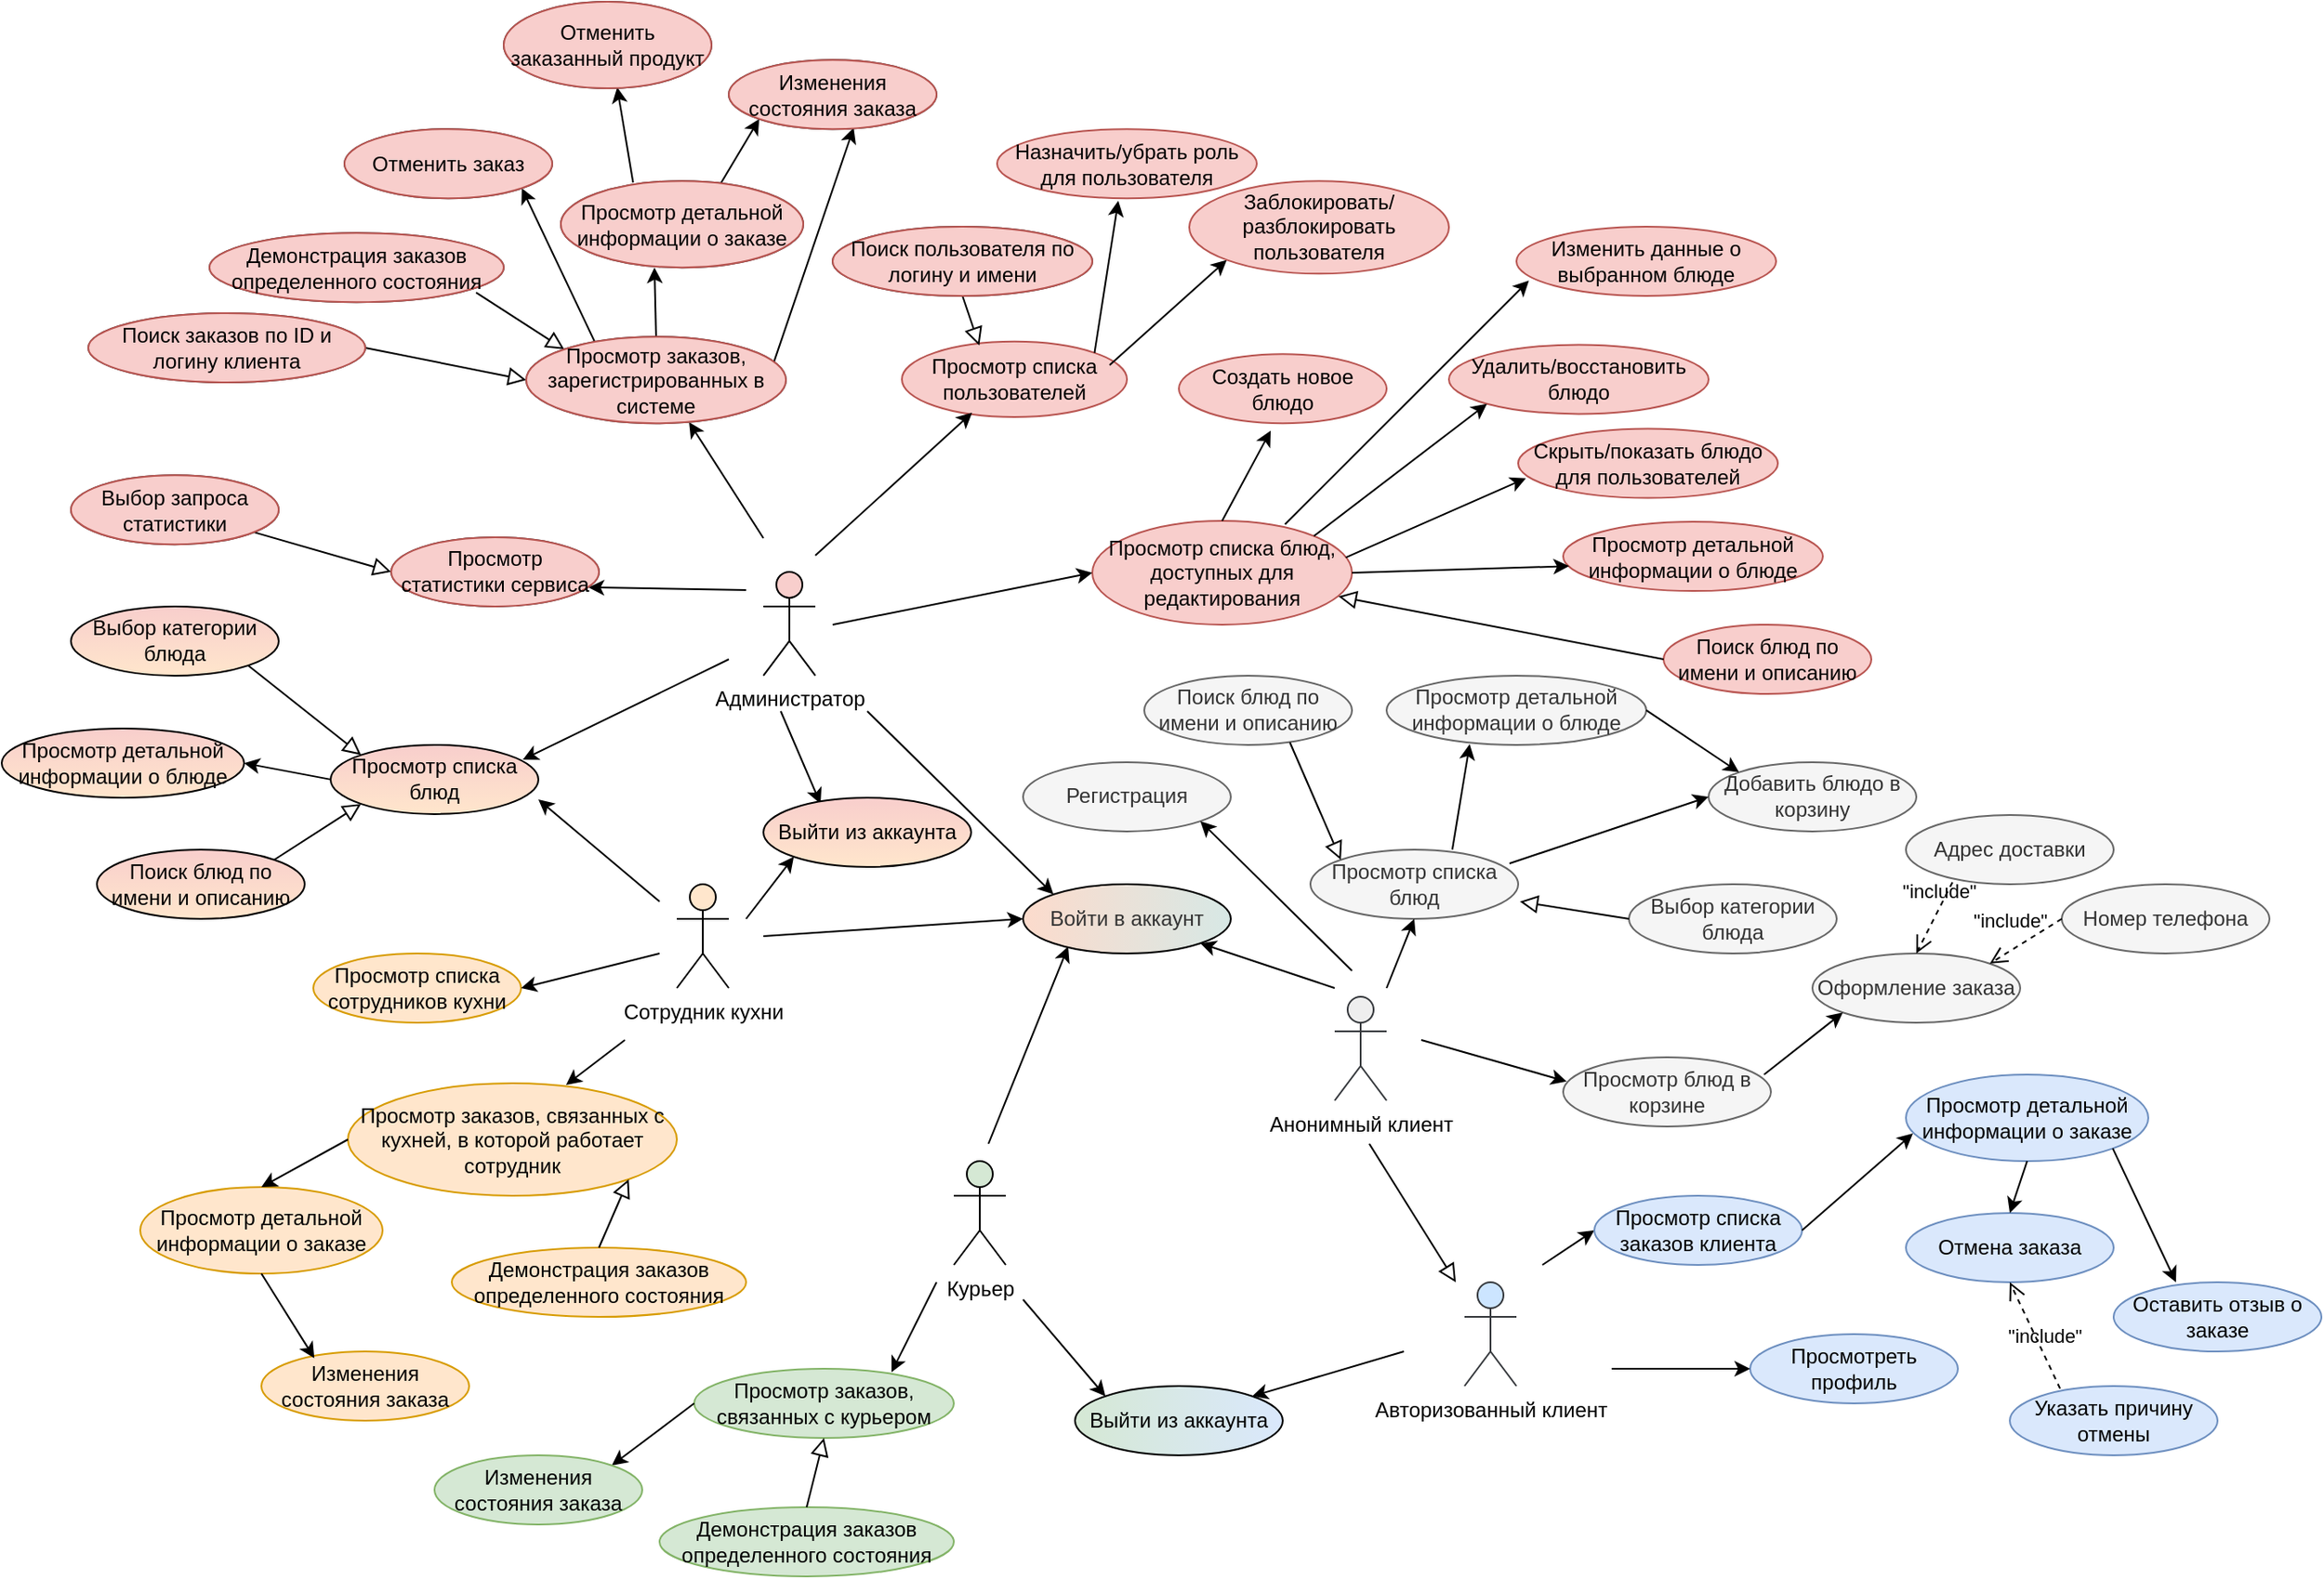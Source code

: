 <mxfile version="21.3.0" type="device">
  <diagram name="Страница 1" id="75N97tFwm10yXT8jnYIW">
    <mxGraphModel dx="2327" dy="1982" grid="1" gridSize="10" guides="1" tooltips="1" connect="1" arrows="1" fold="1" page="1" pageScale="1" pageWidth="827" pageHeight="1169" math="0" shadow="0">
      <root>
        <mxCell id="0" />
        <mxCell id="1" parent="0" />
        <mxCell id="0SK4Kan7_9GHJnEtyxV1-1" value="Администратор" style="shape=umlActor;verticalLabelPosition=bottom;verticalAlign=top;html=1;outlineConnect=0;fillColor=#f8cecc;strokeColor=#000000;" parent="1" vertex="1">
          <mxGeometry x="-240" y="309.44" width="30" height="60" as="geometry" />
        </mxCell>
        <mxCell id="0SK4Kan7_9GHJnEtyxV1-2" value="Курьер" style="shape=umlActor;verticalLabelPosition=bottom;verticalAlign=top;html=1;outlineConnect=0;fillColor=#d5e8d4;strokeColor=#000000;" parent="1" vertex="1">
          <mxGeometry x="-130" y="650" width="30" height="60" as="geometry" />
        </mxCell>
        <mxCell id="0SK4Kan7_9GHJnEtyxV1-3" value="Анонимный клиент" style="shape=umlActor;verticalLabelPosition=bottom;verticalAlign=top;html=1;outlineConnect=0;fillColor=#eeeeee;strokeColor=#36393d;" parent="1" vertex="1">
          <mxGeometry x="90" y="555" width="30" height="60" as="geometry" />
        </mxCell>
        <mxCell id="0SK4Kan7_9GHJnEtyxV1-4" value="Сотрудник кухни" style="shape=umlActor;verticalLabelPosition=bottom;verticalAlign=top;html=1;outlineConnect=0;fillColor=#ffe6cc;strokeColor=#000000;" parent="1" vertex="1">
          <mxGeometry x="-290" y="490" width="30" height="60" as="geometry" />
        </mxCell>
        <mxCell id="0SK4Kan7_9GHJnEtyxV1-9" value="Просмотр списка блюд" style="ellipse;whiteSpace=wrap;html=1;fillColor=#f5f5f5;fontColor=#333333;strokeColor=#666666;" parent="1" vertex="1">
          <mxGeometry x="76" y="470" width="120" height="40" as="geometry" />
        </mxCell>
        <mxCell id="0SK4Kan7_9GHJnEtyxV1-10" value="Выбор категории блюда" style="ellipse;whiteSpace=wrap;html=1;fillColor=#f5f5f5;fontColor=#333333;strokeColor=#666666;" parent="1" vertex="1">
          <mxGeometry x="260" y="490" width="120" height="40" as="geometry" />
        </mxCell>
        <mxCell id="0SK4Kan7_9GHJnEtyxV1-12" value="Поиск блюд по имени и описанию" style="ellipse;whiteSpace=wrap;html=1;fillColor=#f5f5f5;fontColor=#333333;strokeColor=#666666;" parent="1" vertex="1">
          <mxGeometry x="-20" y="369.44" width="120" height="40" as="geometry" />
        </mxCell>
        <mxCell id="0SK4Kan7_9GHJnEtyxV1-13" value="Добавить блюдо в корзину" style="ellipse;whiteSpace=wrap;html=1;fillColor=#f5f5f5;fontColor=#333333;strokeColor=#666666;" parent="1" vertex="1">
          <mxGeometry x="306" y="419.44" width="120" height="40" as="geometry" />
        </mxCell>
        <mxCell id="0SK4Kan7_9GHJnEtyxV1-15" value="Просмотр детальной информации о блюде" style="ellipse;whiteSpace=wrap;html=1;fillColor=#f5f5f5;fontColor=#333333;strokeColor=#666666;" parent="1" vertex="1">
          <mxGeometry x="120" y="369.44" width="150" height="40" as="geometry" />
        </mxCell>
        <mxCell id="0SK4Kan7_9GHJnEtyxV1-19" value="" style="endArrow=classic;html=1;rounded=0;entryX=0.5;entryY=1;entryDx=0;entryDy=0;" parent="1" target="0SK4Kan7_9GHJnEtyxV1-9" edge="1">
          <mxGeometry width="50" height="50" relative="1" as="geometry">
            <mxPoint x="120" y="550" as="sourcePoint" />
            <mxPoint x="148" y="496" as="targetPoint" />
          </mxGeometry>
        </mxCell>
        <mxCell id="0SK4Kan7_9GHJnEtyxV1-20" value="" style="endArrow=classic;html=1;rounded=0;exitX=0.683;exitY=0;exitDx=0;exitDy=0;entryX=0.32;entryY=0.989;entryDx=0;entryDy=0;exitPerimeter=0;entryPerimeter=0;" parent="1" source="0SK4Kan7_9GHJnEtyxV1-9" target="0SK4Kan7_9GHJnEtyxV1-15" edge="1">
          <mxGeometry width="50" height="50" relative="1" as="geometry">
            <mxPoint x="81" y="725" as="sourcePoint" />
            <mxPoint x="114" y="684" as="targetPoint" />
          </mxGeometry>
        </mxCell>
        <mxCell id="0SK4Kan7_9GHJnEtyxV1-21" value="" style="endArrow=classic;html=1;rounded=0;exitX=0.958;exitY=0.2;exitDx=0;exitDy=0;entryX=0;entryY=0.5;entryDx=0;entryDy=0;exitPerimeter=0;" parent="1" source="0SK4Kan7_9GHJnEtyxV1-9" target="0SK4Kan7_9GHJnEtyxV1-13" edge="1">
          <mxGeometry width="50" height="50" relative="1" as="geometry">
            <mxPoint x="156" y="650" as="sourcePoint" />
            <mxPoint x="196" y="590" as="targetPoint" />
          </mxGeometry>
        </mxCell>
        <mxCell id="0SK4Kan7_9GHJnEtyxV1-22" value="Просмотр блюд в корзине" style="ellipse;whiteSpace=wrap;html=1;fillColor=#f5f5f5;fontColor=#333333;strokeColor=#666666;" parent="1" vertex="1">
          <mxGeometry x="222" y="590" width="120" height="40" as="geometry" />
        </mxCell>
        <mxCell id="0SK4Kan7_9GHJnEtyxV1-23" value="Оформление заказа" style="ellipse;whiteSpace=wrap;html=1;fillColor=#f5f5f5;fontColor=#333333;strokeColor=#666666;" parent="1" vertex="1">
          <mxGeometry x="366" y="530" width="120" height="40" as="geometry" />
        </mxCell>
        <mxCell id="0SK4Kan7_9GHJnEtyxV1-24" value="" style="endArrow=classic;html=1;rounded=0;entryX=0.017;entryY=0.35;entryDx=0;entryDy=0;entryPerimeter=0;" parent="1" target="0SK4Kan7_9GHJnEtyxV1-22" edge="1">
          <mxGeometry width="50" height="50" relative="1" as="geometry">
            <mxPoint x="140" y="580" as="sourcePoint" />
            <mxPoint x="148" y="524" as="targetPoint" />
          </mxGeometry>
        </mxCell>
        <mxCell id="0SK4Kan7_9GHJnEtyxV1-25" value="" style="endArrow=classic;html=1;rounded=0;entryX=0;entryY=1;entryDx=0;entryDy=0;exitX=0.967;exitY=0.25;exitDx=0;exitDy=0;exitPerimeter=0;" parent="1" source="0SK4Kan7_9GHJnEtyxV1-22" target="0SK4Kan7_9GHJnEtyxV1-23" edge="1">
          <mxGeometry width="50" height="50" relative="1" as="geometry">
            <mxPoint x="172" y="720" as="sourcePoint" />
            <mxPoint x="302" y="735" as="targetPoint" />
          </mxGeometry>
        </mxCell>
        <mxCell id="0SK4Kan7_9GHJnEtyxV1-27" value="" style="endArrow=classic;html=1;rounded=0;entryX=0;entryY=0.5;entryDx=0;entryDy=0;" parent="1" target="0SK4Kan7_9GHJnEtyxV1-28" edge="1">
          <mxGeometry width="50" height="50" relative="1" as="geometry">
            <mxPoint x="210" y="710" as="sourcePoint" />
            <mxPoint x="240" y="690" as="targetPoint" />
          </mxGeometry>
        </mxCell>
        <mxCell id="0SK4Kan7_9GHJnEtyxV1-28" value="Просмотр списка заказов клиента" style="ellipse;whiteSpace=wrap;html=1;fillColor=#dae8fc;strokeColor=#6c8ebf;" parent="1" vertex="1">
          <mxGeometry x="240" y="670" width="120" height="40" as="geometry" />
        </mxCell>
        <mxCell id="0SK4Kan7_9GHJnEtyxV1-30" value="" style="endArrow=classic;html=1;rounded=0;entryX=0.029;entryY=0.68;entryDx=0;entryDy=0;exitX=1;exitY=0.5;exitDx=0;exitDy=0;entryPerimeter=0;fillColor=#dae8fc;strokeColor=#000000;" parent="1" source="0SK4Kan7_9GHJnEtyxV1-28" target="0SK4Kan7_9GHJnEtyxV1-31" edge="1">
          <mxGeometry width="50" height="50" relative="1" as="geometry">
            <mxPoint x="150" y="650" as="sourcePoint" />
            <mxPoint x="410" y="640" as="targetPoint" />
          </mxGeometry>
        </mxCell>
        <mxCell id="0SK4Kan7_9GHJnEtyxV1-31" value="Просмотр детальной информации о заказе" style="ellipse;whiteSpace=wrap;html=1;fillColor=#dae8fc;strokeColor=#6c8ebf;" parent="1" vertex="1">
          <mxGeometry x="420" y="600" width="140" height="50" as="geometry" />
        </mxCell>
        <mxCell id="0SK4Kan7_9GHJnEtyxV1-35" value="Отмена заказа" style="ellipse;whiteSpace=wrap;html=1;fillColor=#dae8fc;strokeColor=#6c8ebf;" parent="1" vertex="1">
          <mxGeometry x="420" y="680" width="120" height="40" as="geometry" />
        </mxCell>
        <mxCell id="0SK4Kan7_9GHJnEtyxV1-36" value="" style="endArrow=classic;html=1;rounded=0;exitX=0.5;exitY=1;exitDx=0;exitDy=0;entryX=0.5;entryY=0;entryDx=0;entryDy=0;fillColor=#dae8fc;strokeColor=#000000;" parent="1" source="0SK4Kan7_9GHJnEtyxV1-31" target="0SK4Kan7_9GHJnEtyxV1-35" edge="1">
          <mxGeometry width="50" height="50" relative="1" as="geometry">
            <mxPoint x="390" y="420" as="sourcePoint" />
            <mxPoint x="440" y="370" as="targetPoint" />
          </mxGeometry>
        </mxCell>
        <mxCell id="0SK4Kan7_9GHJnEtyxV1-45" value="" style="endArrow=block;html=1;rounded=0;align=center;verticalAlign=bottom;endFill=0;labelBackgroundColor=none;endSize=8;fontSize=10;exitX=0.701;exitY=0.964;exitDx=0;exitDy=0;exitPerimeter=0;entryX=0;entryY=0;entryDx=0;entryDy=0;" parent="1" source="0SK4Kan7_9GHJnEtyxV1-12" target="0SK4Kan7_9GHJnEtyxV1-9" edge="1">
          <mxGeometry relative="1" as="geometry">
            <mxPoint x="296" y="600" as="sourcePoint" />
            <mxPoint x="456" y="600" as="targetPoint" />
          </mxGeometry>
        </mxCell>
        <mxCell id="0SK4Kan7_9GHJnEtyxV1-46" value="" style="resizable=0;html=1;align=center;verticalAlign=top;labelBackgroundColor=none;fontSize=10;" parent="0SK4Kan7_9GHJnEtyxV1-45" connectable="0" vertex="1">
          <mxGeometry relative="1" as="geometry" />
        </mxCell>
        <mxCell id="0SK4Kan7_9GHJnEtyxV1-47" value="" style="endArrow=block;html=1;rounded=0;align=center;verticalAlign=bottom;endFill=0;labelBackgroundColor=none;endSize=8;fontSize=10;exitX=0;exitY=0.5;exitDx=0;exitDy=0;entryX=1.008;entryY=0.75;entryDx=0;entryDy=0;entryPerimeter=0;" parent="1" source="0SK4Kan7_9GHJnEtyxV1-10" target="0SK4Kan7_9GHJnEtyxV1-9" edge="1">
          <mxGeometry relative="1" as="geometry">
            <mxPoint x="80" y="579" as="sourcePoint" />
            <mxPoint x="114" y="656" as="targetPoint" />
          </mxGeometry>
        </mxCell>
        <mxCell id="0SK4Kan7_9GHJnEtyxV1-48" value="" style="resizable=0;html=1;align=center;verticalAlign=top;labelBackgroundColor=none;fontSize=10;" parent="0SK4Kan7_9GHJnEtyxV1-47" connectable="0" vertex="1">
          <mxGeometry relative="1" as="geometry" />
        </mxCell>
        <mxCell id="0SK4Kan7_9GHJnEtyxV1-49" value="Авторизованный клиент" style="shape=umlActor;verticalLabelPosition=bottom;verticalAlign=top;html=1;outlineConnect=0;fillColor=#cce5ff;strokeColor=#36393d;" parent="1" vertex="1">
          <mxGeometry x="165" y="720" width="30" height="60" as="geometry" />
        </mxCell>
        <mxCell id="0SK4Kan7_9GHJnEtyxV1-50" value="" style="endArrow=block;html=1;rounded=0;align=center;verticalAlign=bottom;endFill=0;labelBackgroundColor=none;endSize=8;fontSize=10;" parent="1" edge="1">
          <mxGeometry relative="1" as="geometry">
            <mxPoint x="110" y="640" as="sourcePoint" />
            <mxPoint x="160" y="720" as="targetPoint" />
          </mxGeometry>
        </mxCell>
        <mxCell id="0SK4Kan7_9GHJnEtyxV1-51" value="" style="resizable=0;html=1;align=center;verticalAlign=top;labelBackgroundColor=none;fontSize=10;" parent="0SK4Kan7_9GHJnEtyxV1-50" connectable="0" vertex="1">
          <mxGeometry relative="1" as="geometry" />
        </mxCell>
        <mxCell id="0SK4Kan7_9GHJnEtyxV1-52" value="" style="endArrow=classic;html=1;rounded=0;entryX=1;entryY=0;entryDx=0;entryDy=0;" parent="1" target="0SK4Kan7_9GHJnEtyxV1-53" edge="1">
          <mxGeometry width="50" height="50" relative="1" as="geometry">
            <mxPoint x="130" y="760" as="sourcePoint" />
            <mxPoint x="320" y="750" as="targetPoint" />
            <Array as="points" />
          </mxGeometry>
        </mxCell>
        <mxCell id="0SK4Kan7_9GHJnEtyxV1-53" value="Выйти из аккаунта" style="ellipse;whiteSpace=wrap;html=1;gradientColor=#dae8fc;fillColor=#d5e8d4;gradientDirection=east;" parent="1" vertex="1">
          <mxGeometry x="-60" y="780" width="120" height="40" as="geometry" />
        </mxCell>
        <mxCell id="0SK4Kan7_9GHJnEtyxV1-54" value="Войти в аккаунт" style="ellipse;whiteSpace=wrap;html=1;fillColor=#fcdbcc;fontColor=#333333;strokeColor=#000000;gradientColor=#d7e8e5;gradientDirection=east;" parent="1" vertex="1">
          <mxGeometry x="-90" y="490" width="120" height="40" as="geometry" />
        </mxCell>
        <mxCell id="0SK4Kan7_9GHJnEtyxV1-55" value="" style="endArrow=classic;html=1;rounded=0;entryX=1;entryY=1;entryDx=0;entryDy=0;" parent="1" target="0SK4Kan7_9GHJnEtyxV1-54" edge="1">
          <mxGeometry width="50" height="50" relative="1" as="geometry">
            <mxPoint x="90" y="550" as="sourcePoint" />
            <mxPoint x="245" y="420" as="targetPoint" />
          </mxGeometry>
        </mxCell>
        <mxCell id="0SK4Kan7_9GHJnEtyxV1-56" value="Просмотреть профиль" style="ellipse;whiteSpace=wrap;html=1;fillColor=#dae8fc;strokeColor=#6c8ebf;" parent="1" vertex="1">
          <mxGeometry x="330" y="750" width="120" height="40" as="geometry" />
        </mxCell>
        <mxCell id="0SK4Kan7_9GHJnEtyxV1-57" value="" style="endArrow=classic;html=1;rounded=0;entryX=0;entryY=0.5;entryDx=0;entryDy=0;" parent="1" target="0SK4Kan7_9GHJnEtyxV1-56" edge="1">
          <mxGeometry width="50" height="50" relative="1" as="geometry">
            <mxPoint x="250" y="770" as="sourcePoint" />
            <mxPoint x="330" y="750" as="targetPoint" />
          </mxGeometry>
        </mxCell>
        <mxCell id="0SK4Kan7_9GHJnEtyxV1-58" value="" style="endArrow=classic;html=1;rounded=0;exitX=1;exitY=1;exitDx=0;exitDy=0;entryX=0.3;entryY=0;entryDx=0;entryDy=0;entryPerimeter=0;fillColor=#dae8fc;strokeColor=#000000;" parent="1" source="0SK4Kan7_9GHJnEtyxV1-31" target="0SK4Kan7_9GHJnEtyxV1-59" edge="1">
          <mxGeometry width="50" height="50" relative="1" as="geometry">
            <mxPoint x="500" y="670" as="sourcePoint" />
            <mxPoint x="580" y="700" as="targetPoint" />
          </mxGeometry>
        </mxCell>
        <mxCell id="0SK4Kan7_9GHJnEtyxV1-59" value="Оставить отзыв о заказе" style="ellipse;whiteSpace=wrap;html=1;fillColor=#dae8fc;strokeColor=#6c8ebf;" parent="1" vertex="1">
          <mxGeometry x="540" y="720" width="120" height="40" as="geometry" />
        </mxCell>
        <mxCell id="0SK4Kan7_9GHJnEtyxV1-60" value="" style="endArrow=classic;html=1;rounded=0;entryX=0.217;entryY=0.9;entryDx=0;entryDy=0;entryPerimeter=0;" parent="1" target="0SK4Kan7_9GHJnEtyxV1-54" edge="1">
          <mxGeometry width="50" height="50" relative="1" as="geometry">
            <mxPoint x="-110" y="640" as="sourcePoint" />
            <mxPoint x="52" y="494" as="targetPoint" />
          </mxGeometry>
        </mxCell>
        <mxCell id="0SK4Kan7_9GHJnEtyxV1-61" value="" style="endArrow=classic;html=1;rounded=0;entryX=0;entryY=0.5;entryDx=0;entryDy=0;" parent="1" target="0SK4Kan7_9GHJnEtyxV1-54" edge="1">
          <mxGeometry width="50" height="50" relative="1" as="geometry">
            <mxPoint x="-240" y="520" as="sourcePoint" />
            <mxPoint x="-32" y="494" as="targetPoint" />
          </mxGeometry>
        </mxCell>
        <mxCell id="0SK4Kan7_9GHJnEtyxV1-62" value="" style="endArrow=classic;html=1;rounded=0;entryX=0;entryY=0;entryDx=0;entryDy=0;" parent="1" target="0SK4Kan7_9GHJnEtyxV1-54" edge="1">
          <mxGeometry width="50" height="50" relative="1" as="geometry">
            <mxPoint x="-180" y="390" as="sourcePoint" />
            <mxPoint x="-50" y="480" as="targetPoint" />
          </mxGeometry>
        </mxCell>
        <mxCell id="0SK4Kan7_9GHJnEtyxV1-63" value="" style="endArrow=classic;html=1;rounded=0;exitX=1;exitY=0.5;exitDx=0;exitDy=0;entryX=0;entryY=0;entryDx=0;entryDy=0;" parent="1" source="0SK4Kan7_9GHJnEtyxV1-15" target="0SK4Kan7_9GHJnEtyxV1-13" edge="1">
          <mxGeometry width="50" height="50" relative="1" as="geometry">
            <mxPoint x="201" y="488" as="sourcePoint" />
            <mxPoint x="316" y="449" as="targetPoint" />
          </mxGeometry>
        </mxCell>
        <mxCell id="0SK4Kan7_9GHJnEtyxV1-64" value="" style="endArrow=classic;html=1;rounded=0;entryX=0;entryY=0;entryDx=0;entryDy=0;" parent="1" target="0SK4Kan7_9GHJnEtyxV1-53" edge="1">
          <mxGeometry width="50" height="50" relative="1" as="geometry">
            <mxPoint x="-90" y="730" as="sourcePoint" />
            <mxPoint x="52" y="796" as="targetPoint" />
          </mxGeometry>
        </mxCell>
        <mxCell id="0SK4Kan7_9GHJnEtyxV1-66" value="" style="endArrow=classic;html=1;rounded=0;entryX=0.275;entryY=0.088;entryDx=0;entryDy=0;entryPerimeter=0;" parent="1" target="h86G1SmnbexspQALYNn9-16" edge="1">
          <mxGeometry width="50" height="50" relative="1" as="geometry">
            <mxPoint x="-230" y="390" as="sourcePoint" />
            <mxPoint x="-204.96" y="438.0" as="targetPoint" />
          </mxGeometry>
        </mxCell>
        <mxCell id="0SK4Kan7_9GHJnEtyxV1-68" value="" style="endArrow=classic;html=1;rounded=0;entryX=0;entryY=1;entryDx=0;entryDy=0;" parent="1" target="h86G1SmnbexspQALYNn9-16" edge="1">
          <mxGeometry width="50" height="50" relative="1" as="geometry">
            <mxPoint x="-250" y="510" as="sourcePoint" />
            <mxPoint x="-222.426" y="474.142" as="targetPoint" />
            <Array as="points" />
          </mxGeometry>
        </mxCell>
        <mxCell id="0SK4Kan7_9GHJnEtyxV1-69" value="Просмотр списка блюд" style="ellipse;whiteSpace=wrap;html=1;gradientColor=#ffe6cc;fillColor=#f8cecc;" parent="1" vertex="1">
          <mxGeometry x="-490" y="409.44" width="120" height="40" as="geometry" />
        </mxCell>
        <mxCell id="0SK4Kan7_9GHJnEtyxV1-70" value="Выбор категории блюда" style="ellipse;whiteSpace=wrap;html=1;gradientColor=#ffe6cc;fillColor=#F8CECC;" parent="1" vertex="1">
          <mxGeometry x="-640" y="329.44" width="120" height="40" as="geometry" />
        </mxCell>
        <mxCell id="0SK4Kan7_9GHJnEtyxV1-74" value="" style="endArrow=classic;html=1;rounded=0;exitX=0;exitY=0.5;exitDx=0;exitDy=0;" parent="1" source="0SK4Kan7_9GHJnEtyxV1-69" edge="1">
          <mxGeometry width="50" height="50" relative="1" as="geometry">
            <mxPoint x="-659" y="685" as="sourcePoint" />
            <mxPoint x="-540" y="420" as="targetPoint" />
          </mxGeometry>
        </mxCell>
        <mxCell id="0SK4Kan7_9GHJnEtyxV1-76" value="" style="endArrow=block;html=1;rounded=0;align=center;verticalAlign=bottom;endFill=0;labelBackgroundColor=none;endSize=8;fontSize=10;exitX=1;exitY=0;exitDx=0;exitDy=0;entryX=0;entryY=1;entryDx=0;entryDy=0;" parent="1" source="h86G1SmnbexspQALYNn9-15" target="0SK4Kan7_9GHJnEtyxV1-69" edge="1">
          <mxGeometry relative="1" as="geometry">
            <mxPoint x="-517.574" y="475.858" as="sourcePoint" />
            <mxPoint x="-284" y="560" as="targetPoint" />
          </mxGeometry>
        </mxCell>
        <mxCell id="0SK4Kan7_9GHJnEtyxV1-77" value="" style="resizable=0;html=1;align=center;verticalAlign=top;labelBackgroundColor=none;fontSize=10;" parent="0SK4Kan7_9GHJnEtyxV1-76" connectable="0" vertex="1">
          <mxGeometry relative="1" as="geometry" />
        </mxCell>
        <mxCell id="0SK4Kan7_9GHJnEtyxV1-78" value="" style="endArrow=block;html=1;rounded=0;align=center;verticalAlign=bottom;endFill=0;labelBackgroundColor=none;endSize=8;fontSize=10;exitX=1;exitY=1;exitDx=0;exitDy=0;entryX=0;entryY=0;entryDx=0;entryDy=0;" parent="1" source="0SK4Kan7_9GHJnEtyxV1-70" target="0SK4Kan7_9GHJnEtyxV1-69" edge="1">
          <mxGeometry relative="1" as="geometry">
            <mxPoint x="-660" y="539" as="sourcePoint" />
            <mxPoint x="-626" y="616" as="targetPoint" />
          </mxGeometry>
        </mxCell>
        <mxCell id="0SK4Kan7_9GHJnEtyxV1-79" value="" style="resizable=0;html=1;align=center;verticalAlign=top;labelBackgroundColor=none;fontSize=10;" parent="0SK4Kan7_9GHJnEtyxV1-78" connectable="0" vertex="1">
          <mxGeometry relative="1" as="geometry" />
        </mxCell>
        <mxCell id="0SK4Kan7_9GHJnEtyxV1-82" value="" style="endArrow=classic;html=1;rounded=0;entryX=0.925;entryY=0.214;entryDx=0;entryDy=0;entryPerimeter=0;" parent="1" target="0SK4Kan7_9GHJnEtyxV1-69" edge="1">
          <mxGeometry width="50" height="50" relative="1" as="geometry">
            <mxPoint x="-260" y="360" as="sourcePoint" />
            <mxPoint x="-195" y="448" as="targetPoint" />
          </mxGeometry>
        </mxCell>
        <mxCell id="0SK4Kan7_9GHJnEtyxV1-83" value="" style="endArrow=classic;html=1;rounded=0;entryX=1;entryY=0.789;entryDx=0;entryDy=0;entryPerimeter=0;" parent="1" target="0SK4Kan7_9GHJnEtyxV1-69" edge="1">
          <mxGeometry width="50" height="50" relative="1" as="geometry">
            <mxPoint x="-300" y="500" as="sourcePoint" />
            <mxPoint x="-212" y="484" as="targetPoint" />
            <Array as="points" />
          </mxGeometry>
        </mxCell>
        <mxCell id="0SK4Kan7_9GHJnEtyxV1-84" value="Просмотр списка сотрудников кухни" style="ellipse;whiteSpace=wrap;html=1;fillColor=#ffe6cc;strokeColor=#d79b00;" parent="1" vertex="1">
          <mxGeometry x="-500" y="530" width="120" height="40" as="geometry" />
        </mxCell>
        <mxCell id="0SK4Kan7_9GHJnEtyxV1-85" value="Регистрация" style="ellipse;whiteSpace=wrap;html=1;fillColor=#f5f5f5;fontColor=#333333;strokeColor=#666666;" parent="1" vertex="1">
          <mxGeometry x="-90" y="419.44" width="120" height="40" as="geometry" />
        </mxCell>
        <mxCell id="0SK4Kan7_9GHJnEtyxV1-86" value="Просмотр заказов, связанных с кухней, в которой работает сотрудник" style="ellipse;whiteSpace=wrap;html=1;fillColor=#ffe6cc;strokeColor=#d79b00;" parent="1" vertex="1">
          <mxGeometry x="-480" y="605" width="190" height="65" as="geometry" />
        </mxCell>
        <mxCell id="0SK4Kan7_9GHJnEtyxV1-88" value="Изменения состояния заказа" style="ellipse;whiteSpace=wrap;html=1;fillColor=#ffe6cc;strokeColor=#d79b00;" parent="1" vertex="1">
          <mxGeometry x="-530" y="760" width="120" height="40" as="geometry" />
        </mxCell>
        <mxCell id="0SK4Kan7_9GHJnEtyxV1-89" value="Просмотр заказов, связанных с курьером" style="ellipse;whiteSpace=wrap;html=1;fillColor=#d5e8d4;strokeColor=#82b366;gradientColor=none;" parent="1" vertex="1">
          <mxGeometry x="-280" y="770" width="150" height="40" as="geometry" />
        </mxCell>
        <mxCell id="0SK4Kan7_9GHJnEtyxV1-90" value="Демонстрация заказов определенного состояния" style="ellipse;whiteSpace=wrap;html=1;fillColor=#d5e8d4;strokeColor=#82b366;" parent="1" vertex="1">
          <mxGeometry x="-300" y="850" width="170" height="40" as="geometry" />
        </mxCell>
        <mxCell id="0SK4Kan7_9GHJnEtyxV1-91" value="" style="endArrow=block;html=1;rounded=0;align=center;verticalAlign=bottom;endFill=0;labelBackgroundColor=none;endSize=8;fontSize=10;exitX=0.5;exitY=0;exitDx=0;exitDy=0;entryX=0.5;entryY=1;entryDx=0;entryDy=0;" parent="1" source="0SK4Kan7_9GHJnEtyxV1-90" target="0SK4Kan7_9GHJnEtyxV1-89" edge="1">
          <mxGeometry relative="1" as="geometry">
            <mxPoint x="-508" y="486" as="sourcePoint" />
            <mxPoint x="-462" y="454" as="targetPoint" />
          </mxGeometry>
        </mxCell>
        <mxCell id="0SK4Kan7_9GHJnEtyxV1-92" value="" style="resizable=0;html=1;align=center;verticalAlign=top;labelBackgroundColor=none;fontSize=10;" parent="0SK4Kan7_9GHJnEtyxV1-91" connectable="0" vertex="1">
          <mxGeometry relative="1" as="geometry" />
        </mxCell>
        <mxCell id="0SK4Kan7_9GHJnEtyxV1-93" value="" style="endArrow=classic;html=1;rounded=0;entryX=0.76;entryY=0.05;entryDx=0;entryDy=0;entryPerimeter=0;" parent="1" target="0SK4Kan7_9GHJnEtyxV1-89" edge="1">
          <mxGeometry width="50" height="50" relative="1" as="geometry">
            <mxPoint x="-140" y="720" as="sourcePoint" />
            <mxPoint x="-32" y="796" as="targetPoint" />
          </mxGeometry>
        </mxCell>
        <mxCell id="0SK4Kan7_9GHJnEtyxV1-94" value="Просмотр детальной информации о заказе" style="ellipse;whiteSpace=wrap;html=1;fillColor=#ffe6cc;strokeColor=#d79b00;" parent="1" vertex="1">
          <mxGeometry x="-600" y="665" width="140" height="50" as="geometry" />
        </mxCell>
        <mxCell id="0SK4Kan7_9GHJnEtyxV1-95" value="" style="endArrow=classic;html=1;rounded=0;entryX=0.5;entryY=0;entryDx=0;entryDy=0;exitX=0;exitY=0.5;exitDx=0;exitDy=0;" parent="1" source="0SK4Kan7_9GHJnEtyxV1-86" target="0SK4Kan7_9GHJnEtyxV1-94" edge="1">
          <mxGeometry width="50" height="50" relative="1" as="geometry">
            <mxPoint x="-480" y="635" as="sourcePoint" />
            <mxPoint x="-356" y="627" as="targetPoint" />
          </mxGeometry>
        </mxCell>
        <mxCell id="0SK4Kan7_9GHJnEtyxV1-96" value="" style="endArrow=classic;html=1;rounded=0;entryX=0.255;entryY=0.096;entryDx=0;entryDy=0;exitX=0.5;exitY=1;exitDx=0;exitDy=0;entryPerimeter=0;" parent="1" source="0SK4Kan7_9GHJnEtyxV1-94" target="0SK4Kan7_9GHJnEtyxV1-88" edge="1">
          <mxGeometry width="50" height="50" relative="1" as="geometry">
            <mxPoint x="-470" y="645" as="sourcePoint" />
            <mxPoint x="-520" y="660" as="targetPoint" />
          </mxGeometry>
        </mxCell>
        <mxCell id="0SK4Kan7_9GHJnEtyxV1-97" value="" style="endArrow=classic;html=1;rounded=0;entryX=0.663;entryY=0.015;entryDx=0;entryDy=0;entryPerimeter=0;" parent="1" target="0SK4Kan7_9GHJnEtyxV1-86" edge="1">
          <mxGeometry width="50" height="50" relative="1" as="geometry">
            <mxPoint x="-320" y="580" as="sourcePoint" />
            <mxPoint x="-212" y="484" as="targetPoint" />
            <Array as="points" />
          </mxGeometry>
        </mxCell>
        <mxCell id="0SK4Kan7_9GHJnEtyxV1-98" value="Демонстрация заказов определенного состояния" style="ellipse;whiteSpace=wrap;html=1;fillColor=#ffe6cc;strokeColor=#d79b00;" parent="1" vertex="1">
          <mxGeometry x="-420" y="700" width="170" height="40" as="geometry" />
        </mxCell>
        <mxCell id="0SK4Kan7_9GHJnEtyxV1-99" value="" style="endArrow=block;html=1;rounded=0;align=center;verticalAlign=bottom;endFill=0;labelBackgroundColor=none;endSize=8;fontSize=10;exitX=0.5;exitY=0;exitDx=0;exitDy=0;entryX=1;entryY=1;entryDx=0;entryDy=0;" parent="1" source="0SK4Kan7_9GHJnEtyxV1-98" target="0SK4Kan7_9GHJnEtyxV1-86" edge="1">
          <mxGeometry relative="1" as="geometry">
            <mxPoint x="-778" y="336" as="sourcePoint" />
            <mxPoint x="-475" y="660" as="targetPoint" />
          </mxGeometry>
        </mxCell>
        <mxCell id="0SK4Kan7_9GHJnEtyxV1-100" value="" style="resizable=0;html=1;align=center;verticalAlign=top;labelBackgroundColor=none;fontSize=10;" parent="0SK4Kan7_9GHJnEtyxV1-99" connectable="0" vertex="1">
          <mxGeometry relative="1" as="geometry" />
        </mxCell>
        <mxCell id="0SK4Kan7_9GHJnEtyxV1-101" value="" style="endArrow=classic;html=1;rounded=0;entryX=1;entryY=0.5;entryDx=0;entryDy=0;" parent="1" target="0SK4Kan7_9GHJnEtyxV1-84" edge="1">
          <mxGeometry width="50" height="50" relative="1" as="geometry">
            <mxPoint x="-300" y="530" as="sourcePoint" />
            <mxPoint x="-344" y="616" as="targetPoint" />
            <Array as="points" />
          </mxGeometry>
        </mxCell>
        <mxCell id="0SK4Kan7_9GHJnEtyxV1-105" value="" style="endArrow=classic;html=1;rounded=0;entryX=1;entryY=1;entryDx=0;entryDy=0;" parent="1" target="0SK4Kan7_9GHJnEtyxV1-85" edge="1">
          <mxGeometry width="50" height="50" relative="1" as="geometry">
            <mxPoint x="100" y="540" as="sourcePoint" />
            <mxPoint x="20" y="630" as="targetPoint" />
          </mxGeometry>
        </mxCell>
        <mxCell id="0SK4Kan7_9GHJnEtyxV1-106" value="" style="endArrow=classic;html=1;rounded=0;entryX=0.95;entryY=0.725;entryDx=0;entryDy=0;entryPerimeter=0;" parent="1" target="0SK4Kan7_9GHJnEtyxV1-107" edge="1">
          <mxGeometry width="50" height="50" relative="1" as="geometry">
            <mxPoint x="-250" y="320" as="sourcePoint" />
            <mxPoint x="-330" y="260" as="targetPoint" />
          </mxGeometry>
        </mxCell>
        <mxCell id="0SK4Kan7_9GHJnEtyxV1-107" value="Просмотр статистики сервиса" style="ellipse;whiteSpace=wrap;html=1;fillColor=#ffcc99;strokeColor=#36393d;" parent="1" vertex="1">
          <mxGeometry x="-455" y="289.44" width="120" height="40" as="geometry" />
        </mxCell>
        <mxCell id="0SK4Kan7_9GHJnEtyxV1-108" value="Выбор запроса статистики" style="ellipse;whiteSpace=wrap;html=1;fillColor=#ffcc99;strokeColor=#36393d;" parent="1" vertex="1">
          <mxGeometry x="-640" y="253.58" width="120" height="40" as="geometry" />
        </mxCell>
        <mxCell id="0SK4Kan7_9GHJnEtyxV1-109" value="" style="endArrow=block;html=1;rounded=0;align=center;verticalAlign=bottom;endFill=0;labelBackgroundColor=none;endSize=8;fontSize=10;entryX=0;entryY=0.5;entryDx=0;entryDy=0;" parent="1" source="0SK4Kan7_9GHJnEtyxV1-108" target="0SK4Kan7_9GHJnEtyxV1-107" edge="1">
          <mxGeometry relative="1" as="geometry">
            <mxPoint x="-528" y="374" as="sourcePoint" />
            <mxPoint x="-462" y="425" as="targetPoint" />
          </mxGeometry>
        </mxCell>
        <mxCell id="0SK4Kan7_9GHJnEtyxV1-110" value="" style="resizable=0;html=1;align=center;verticalAlign=top;labelBackgroundColor=none;fontSize=10;" parent="0SK4Kan7_9GHJnEtyxV1-109" connectable="0" vertex="1">
          <mxGeometry relative="1" as="geometry" />
        </mxCell>
        <mxCell id="0SK4Kan7_9GHJnEtyxV1-113" value="" style="endArrow=classic;html=1;rounded=0;entryX=0.627;entryY=0.988;entryDx=0;entryDy=0;entryPerimeter=0;" parent="1" target="0SK4Kan7_9GHJnEtyxV1-115" edge="1">
          <mxGeometry width="50" height="50" relative="1" as="geometry">
            <mxPoint x="-240" y="290" as="sourcePoint" />
            <mxPoint x="-180" y="210" as="targetPoint" />
          </mxGeometry>
        </mxCell>
        <mxCell id="0SK4Kan7_9GHJnEtyxV1-115" value="Просмотр заказов, зарегистрированных в системе" style="ellipse;whiteSpace=wrap;html=1;fillColor=#ffcc99;strokeColor=#36393d;" parent="1" vertex="1">
          <mxGeometry x="-377" y="173.58" width="150" height="50" as="geometry" />
        </mxCell>
        <mxCell id="0SK4Kan7_9GHJnEtyxV1-116" value="Демонстрация заказов определенного состояния" style="ellipse;whiteSpace=wrap;html=1;fillColor=#ffcc99;strokeColor=#36393d;" parent="1" vertex="1">
          <mxGeometry x="-560" y="113.58" width="170" height="40" as="geometry" />
        </mxCell>
        <mxCell id="0SK4Kan7_9GHJnEtyxV1-117" value="" style="endArrow=block;html=1;rounded=0;align=center;verticalAlign=bottom;endFill=0;labelBackgroundColor=none;endSize=8;fontSize=10;exitX=1;exitY=0.5;exitDx=0;exitDy=0;entryX=0;entryY=0.5;entryDx=0;entryDy=0;" parent="1" source="0SK4Kan7_9GHJnEtyxV1-133" target="0SK4Kan7_9GHJnEtyxV1-115" edge="1">
          <mxGeometry relative="1" as="geometry">
            <mxPoint x="-675" y="-260.42" as="sourcePoint" />
            <mxPoint x="-372" y="63.58" as="targetPoint" />
          </mxGeometry>
        </mxCell>
        <mxCell id="0SK4Kan7_9GHJnEtyxV1-118" value="" style="resizable=0;html=1;align=center;verticalAlign=top;labelBackgroundColor=none;fontSize=10;" parent="0SK4Kan7_9GHJnEtyxV1-117" connectable="0" vertex="1">
          <mxGeometry relative="1" as="geometry" />
        </mxCell>
        <mxCell id="0SK4Kan7_9GHJnEtyxV1-120" value="Изменения состояния заказа" style="ellipse;whiteSpace=wrap;html=1;fillColor=#ffcc99;strokeColor=#36393d;" parent="1" vertex="1">
          <mxGeometry x="-260" y="13.58" width="120" height="40" as="geometry" />
        </mxCell>
        <mxCell id="0SK4Kan7_9GHJnEtyxV1-121" value="Просмотр детальной информации о заказе" style="ellipse;whiteSpace=wrap;html=1;fillColor=#ffcc99;strokeColor=#36393d;" parent="1" vertex="1">
          <mxGeometry x="-357" y="83.58" width="140" height="50" as="geometry" />
        </mxCell>
        <mxCell id="0SK4Kan7_9GHJnEtyxV1-122" value="" style="endArrow=classic;html=1;rounded=0;entryX=0;entryY=1;entryDx=0;entryDy=0;exitX=0.655;exitY=0.052;exitDx=0;exitDy=0;exitPerimeter=0;" parent="1" source="0SK4Kan7_9GHJnEtyxV1-121" target="0SK4Kan7_9GHJnEtyxV1-120" edge="1">
          <mxGeometry width="50" height="50" relative="1" as="geometry">
            <mxPoint x="-260" y="80" as="sourcePoint" />
            <mxPoint x="-62" y="51.08" as="targetPoint" />
            <Array as="points" />
          </mxGeometry>
        </mxCell>
        <mxCell id="0SK4Kan7_9GHJnEtyxV1-123" value="" style="endArrow=classic;html=1;rounded=0;entryX=0.386;entryY=1;entryDx=0;entryDy=0;entryPerimeter=0;exitX=0.5;exitY=0;exitDx=0;exitDy=0;" parent="1" source="0SK4Kan7_9GHJnEtyxV1-115" target="0SK4Kan7_9GHJnEtyxV1-121" edge="1">
          <mxGeometry width="50" height="50" relative="1" as="geometry">
            <mxPoint x="-357" y="323.58" as="sourcePoint" />
            <mxPoint x="-299" y="234.58" as="targetPoint" />
          </mxGeometry>
        </mxCell>
        <mxCell id="0SK4Kan7_9GHJnEtyxV1-124" value="" style="endArrow=classic;html=1;rounded=0;entryX=0.601;entryY=0.981;entryDx=0;entryDy=0;exitX=0.953;exitY=0.3;exitDx=0;exitDy=0;exitPerimeter=0;entryPerimeter=0;" parent="1" source="0SK4Kan7_9GHJnEtyxV1-115" target="0SK4Kan7_9GHJnEtyxV1-120" edge="1">
          <mxGeometry width="50" height="50" relative="1" as="geometry">
            <mxPoint x="-292" y="183.58" as="sourcePoint" />
            <mxPoint x="-283" y="143.58" as="targetPoint" />
          </mxGeometry>
        </mxCell>
        <mxCell id="0SK4Kan7_9GHJnEtyxV1-125" value="" style="endArrow=classic;html=1;rounded=0;exitX=0.267;exitY=0.08;exitDx=0;exitDy=0;exitPerimeter=0;entryX=1;entryY=1;entryDx=0;entryDy=0;" parent="1" source="0SK4Kan7_9GHJnEtyxV1-115" target="0SK4Kan7_9GHJnEtyxV1-127" edge="1">
          <mxGeometry width="50" height="50" relative="1" as="geometry">
            <mxPoint x="-292" y="183.58" as="sourcePoint" />
            <mxPoint x="-376.038" y="89.187" as="targetPoint" />
          </mxGeometry>
        </mxCell>
        <mxCell id="0SK4Kan7_9GHJnEtyxV1-127" value="Отменить заказ" style="ellipse;whiteSpace=wrap;html=1;fillColor=#ffcc99;strokeColor=#36393d;" parent="1" vertex="1">
          <mxGeometry x="-482" y="53.58" width="120" height="40" as="geometry" />
        </mxCell>
        <mxCell id="0SK4Kan7_9GHJnEtyxV1-128" value="Отменить заказанный продукт" style="ellipse;whiteSpace=wrap;html=1;fillColor=#ffcc99;strokeColor=#36393d;" parent="1" vertex="1">
          <mxGeometry x="-390" y="-20" width="120" height="50" as="geometry" />
        </mxCell>
        <mxCell id="0SK4Kan7_9GHJnEtyxV1-129" value="" style="endArrow=classic;html=1;rounded=0;exitX=0.298;exitY=0.018;exitDx=0;exitDy=0;entryX=0.546;entryY=0.99;entryDx=0;entryDy=0;entryPerimeter=0;exitPerimeter=0;" parent="1" source="0SK4Kan7_9GHJnEtyxV1-121" target="0SK4Kan7_9GHJnEtyxV1-128" edge="1">
          <mxGeometry width="50" height="50" relative="1" as="geometry">
            <mxPoint x="-327" y="187.58" as="sourcePoint" />
            <mxPoint x="-277" y="33.58" as="targetPoint" />
          </mxGeometry>
        </mxCell>
        <mxCell id="0SK4Kan7_9GHJnEtyxV1-131" value="Просмотр списка пользователей" style="ellipse;whiteSpace=wrap;html=1;fillColor=#f8cecc;strokeColor=#b85450;" parent="1" vertex="1">
          <mxGeometry x="-160" y="176.42" width="130" height="43.58" as="geometry" />
        </mxCell>
        <mxCell id="0SK4Kan7_9GHJnEtyxV1-132" value="Просмотр списка блюд, доступных для редактирования" style="ellipse;whiteSpace=wrap;html=1;fillColor=#f8cecc;strokeColor=#b85450;" parent="1" vertex="1">
          <mxGeometry x="-50" y="280" width="150" height="60" as="geometry" />
        </mxCell>
        <mxCell id="0SK4Kan7_9GHJnEtyxV1-133" value="Поиск заказов по ID и логину клиента" style="ellipse;whiteSpace=wrap;html=1;fillColor=#ffcc99;strokeColor=#36393d;" parent="1" vertex="1">
          <mxGeometry x="-630" y="160" width="160" height="40" as="geometry" />
        </mxCell>
        <mxCell id="0SK4Kan7_9GHJnEtyxV1-134" value="" style="endArrow=block;html=1;rounded=0;align=center;verticalAlign=bottom;endFill=0;labelBackgroundColor=none;endSize=8;fontSize=10;exitX=0.906;exitY=0.861;exitDx=0;exitDy=0;entryX=0;entryY=0;entryDx=0;entryDy=0;exitPerimeter=0;" parent="1" source="0SK4Kan7_9GHJnEtyxV1-116" target="0SK4Kan7_9GHJnEtyxV1-115" edge="1">
          <mxGeometry relative="1" as="geometry">
            <mxPoint x="-460" y="190" as="sourcePoint" />
            <mxPoint x="-353" y="195" as="targetPoint" />
          </mxGeometry>
        </mxCell>
        <mxCell id="0SK4Kan7_9GHJnEtyxV1-135" value="" style="resizable=0;html=1;align=center;verticalAlign=top;labelBackgroundColor=none;fontSize=10;" parent="0SK4Kan7_9GHJnEtyxV1-134" connectable="0" vertex="1">
          <mxGeometry relative="1" as="geometry" />
        </mxCell>
        <mxCell id="0SK4Kan7_9GHJnEtyxV1-136" value="" style="endArrow=classic;html=1;rounded=0;entryX=0.312;entryY=0.942;entryDx=0;entryDy=0;entryPerimeter=0;" parent="1" target="0SK4Kan7_9GHJnEtyxV1-131" edge="1">
          <mxGeometry width="50" height="50" relative="1" as="geometry">
            <mxPoint x="-210" y="300" as="sourcePoint" />
            <mxPoint x="-273" y="233" as="targetPoint" />
          </mxGeometry>
        </mxCell>
        <mxCell id="0SK4Kan7_9GHJnEtyxV1-137" value="" style="endArrow=classic;html=1;rounded=0;entryX=0;entryY=0.5;entryDx=0;entryDy=0;" parent="1" target="0SK4Kan7_9GHJnEtyxV1-132" edge="1">
          <mxGeometry width="50" height="50" relative="1" as="geometry">
            <mxPoint x="-200" y="340" as="sourcePoint" />
            <mxPoint x="-159" y="268" as="targetPoint" />
          </mxGeometry>
        </mxCell>
        <mxCell id="0SK4Kan7_9GHJnEtyxV1-139" value="Поиск блюд по имени и описанию" style="ellipse;whiteSpace=wrap;html=1;fillColor=#f8cecc;strokeColor=#b85450;" parent="1" vertex="1">
          <mxGeometry x="280" y="340" width="120" height="40" as="geometry" />
        </mxCell>
        <mxCell id="0SK4Kan7_9GHJnEtyxV1-140" value="Просмотр детальной информации о блюде" style="ellipse;whiteSpace=wrap;html=1;fillColor=#f8cecc;strokeColor=#b85450;" parent="1" vertex="1">
          <mxGeometry x="222" y="280.56" width="150" height="40" as="geometry" />
        </mxCell>
        <mxCell id="0SK4Kan7_9GHJnEtyxV1-141" value="" style="endArrow=classic;html=1;rounded=0;exitX=1;exitY=0.5;exitDx=0;exitDy=0;entryX=0.023;entryY=0.64;entryDx=0;entryDy=0;entryPerimeter=0;" parent="1" source="0SK4Kan7_9GHJnEtyxV1-132" target="0SK4Kan7_9GHJnEtyxV1-140" edge="1">
          <mxGeometry width="50" height="50" relative="1" as="geometry">
            <mxPoint x="422" y="309.56" as="sourcePoint" />
            <mxPoint x="220" y="301" as="targetPoint" />
          </mxGeometry>
        </mxCell>
        <mxCell id="0SK4Kan7_9GHJnEtyxV1-146" value="Скрыть/показать блюдо для пользователей" style="ellipse;whiteSpace=wrap;html=1;fillColor=#f8cecc;strokeColor=#b85450;" parent="1" vertex="1">
          <mxGeometry x="196" y="226.79" width="150" height="40" as="geometry" />
        </mxCell>
        <mxCell id="0SK4Kan7_9GHJnEtyxV1-148" value="Удалить/восстановить блюдо" style="ellipse;whiteSpace=wrap;html=1;fillColor=#f8cecc;strokeColor=#b85450;" parent="1" vertex="1">
          <mxGeometry x="156" y="178.21" width="150" height="40" as="geometry" />
        </mxCell>
        <mxCell id="0SK4Kan7_9GHJnEtyxV1-150" value="" style="endArrow=classic;html=1;rounded=0;exitX=0.976;exitY=0.353;exitDx=0;exitDy=0;entryX=0.03;entryY=0.714;entryDx=0;entryDy=0;entryPerimeter=0;exitPerimeter=0;" parent="1" source="0SK4Kan7_9GHJnEtyxV1-132" target="0SK4Kan7_9GHJnEtyxV1-146" edge="1">
          <mxGeometry width="50" height="50" relative="1" as="geometry">
            <mxPoint x="110" y="320" as="sourcePoint" />
            <mxPoint x="235" y="316" as="targetPoint" />
          </mxGeometry>
        </mxCell>
        <mxCell id="0SK4Kan7_9GHJnEtyxV1-151" value="" style="endArrow=classic;html=1;rounded=0;exitX=1;exitY=0;exitDx=0;exitDy=0;entryX=0;entryY=1;entryDx=0;entryDy=0;" parent="1" source="0SK4Kan7_9GHJnEtyxV1-132" target="0SK4Kan7_9GHJnEtyxV1-148" edge="1">
          <mxGeometry width="50" height="50" relative="1" as="geometry">
            <mxPoint x="106" y="311" as="sourcePoint" />
            <mxPoint x="211" y="265" as="targetPoint" />
          </mxGeometry>
        </mxCell>
        <mxCell id="0SK4Kan7_9GHJnEtyxV1-153" value="Поиск пользователя по логину и имени" style="ellipse;whiteSpace=wrap;html=1;fillColor=#ffcc99;strokeColor=#36393d;" parent="1" vertex="1">
          <mxGeometry x="-200" y="110.0" width="150" height="40" as="geometry" />
        </mxCell>
        <mxCell id="0SK4Kan7_9GHJnEtyxV1-154" value="" style="endArrow=block;html=1;rounded=0;align=center;verticalAlign=bottom;endFill=0;labelBackgroundColor=none;endSize=8;fontSize=10;exitX=0.5;exitY=1;exitDx=0;exitDy=0;entryX=0.344;entryY=0.052;entryDx=0;entryDy=0;entryPerimeter=0;" parent="1" source="0SK4Kan7_9GHJnEtyxV1-153" target="0SK4Kan7_9GHJnEtyxV1-131" edge="1">
          <mxGeometry relative="1" as="geometry">
            <mxPoint x="-460" y="190" as="sourcePoint" />
            <mxPoint x="-367" y="209" as="targetPoint" />
          </mxGeometry>
        </mxCell>
        <mxCell id="0SK4Kan7_9GHJnEtyxV1-155" value="" style="resizable=0;html=1;align=center;verticalAlign=top;labelBackgroundColor=none;fontSize=10;" parent="0SK4Kan7_9GHJnEtyxV1-154" connectable="0" vertex="1">
          <mxGeometry relative="1" as="geometry" />
        </mxCell>
        <mxCell id="0SK4Kan7_9GHJnEtyxV1-156" value="" style="endArrow=classic;html=1;rounded=0;exitX=1;exitY=0;exitDx=0;exitDy=0;" parent="1" source="0SK4Kan7_9GHJnEtyxV1-131" edge="1">
          <mxGeometry width="50" height="50" relative="1" as="geometry">
            <mxPoint x="-230" y="300" as="sourcePoint" />
            <mxPoint x="-35" y="95" as="targetPoint" />
          </mxGeometry>
        </mxCell>
        <mxCell id="0SK4Kan7_9GHJnEtyxV1-157" value="Назначить/убрать роль для пользователя" style="ellipse;whiteSpace=wrap;html=1;fillColor=#f8cecc;strokeColor=#b85450;" parent="1" vertex="1">
          <mxGeometry x="-105" y="53.58" width="150" height="40" as="geometry" />
        </mxCell>
        <mxCell id="0SK4Kan7_9GHJnEtyxV1-158" value="" style="endArrow=classic;html=1;rounded=0;exitX=0.742;exitY=0.033;exitDx=0;exitDy=0;exitPerimeter=0;entryX=0.048;entryY=0.779;entryDx=0;entryDy=0;entryPerimeter=0;" parent="1" source="0SK4Kan7_9GHJnEtyxV1-132" target="0SK4Kan7_9GHJnEtyxV1-159" edge="1">
          <mxGeometry width="50" height="50" relative="1" as="geometry">
            <mxPoint x="88" y="299" as="sourcePoint" />
            <mxPoint x="210" y="140" as="targetPoint" />
          </mxGeometry>
        </mxCell>
        <mxCell id="0SK4Kan7_9GHJnEtyxV1-159" value="Изменить данные о выбранном блюде" style="ellipse;whiteSpace=wrap;html=1;fillColor=#f8cecc;strokeColor=#b85450;" parent="1" vertex="1">
          <mxGeometry x="195" y="110.0" width="150" height="40" as="geometry" />
        </mxCell>
        <mxCell id="0SK4Kan7_9GHJnEtyxV1-160" value="" style="endArrow=classic;html=1;rounded=0;entryX=0;entryY=1;entryDx=0;entryDy=0;" parent="1" target="0SK4Kan7_9GHJnEtyxV1-161" edge="1">
          <mxGeometry width="50" height="50" relative="1" as="geometry">
            <mxPoint x="-40" y="190" as="sourcePoint" />
            <mxPoint x="70" y="60" as="targetPoint" />
          </mxGeometry>
        </mxCell>
        <mxCell id="0SK4Kan7_9GHJnEtyxV1-161" value="Заблокировать/разблокировать пользователя" style="ellipse;whiteSpace=wrap;html=1;fillColor=#f8cecc;strokeColor=#b85450;" parent="1" vertex="1">
          <mxGeometry x="6" y="83.58" width="150" height="53.58" as="geometry" />
        </mxCell>
        <mxCell id="0SK4Kan7_9GHJnEtyxV1-162" value="" style="endArrow=block;html=1;rounded=0;align=center;verticalAlign=bottom;endFill=0;labelBackgroundColor=none;endSize=8;fontSize=10;exitX=0;exitY=0.5;exitDx=0;exitDy=0;entryX=0.948;entryY=0.728;entryDx=0;entryDy=0;entryPerimeter=0;" parent="1" source="0SK4Kan7_9GHJnEtyxV1-139" target="0SK4Kan7_9GHJnEtyxV1-132" edge="1">
          <mxGeometry relative="1" as="geometry">
            <mxPoint x="74" y="418" as="sourcePoint" />
            <mxPoint x="104" y="486" as="targetPoint" />
          </mxGeometry>
        </mxCell>
        <mxCell id="0SK4Kan7_9GHJnEtyxV1-163" value="" style="resizable=0;html=1;align=center;verticalAlign=top;labelBackgroundColor=none;fontSize=10;" parent="0SK4Kan7_9GHJnEtyxV1-162" connectable="0" vertex="1">
          <mxGeometry relative="1" as="geometry" />
        </mxCell>
        <mxCell id="0SK4Kan7_9GHJnEtyxV1-165" value="" style="endArrow=classic;html=1;rounded=0;exitX=0.5;exitY=0;exitDx=0;exitDy=0;entryX=0.442;entryY=1.106;entryDx=0;entryDy=0;entryPerimeter=0;" parent="1" source="0SK4Kan7_9GHJnEtyxV1-132" target="0SK4Kan7_9GHJnEtyxV1-167" edge="1">
          <mxGeometry width="50" height="50" relative="1" as="geometry">
            <mxPoint x="88" y="299" as="sourcePoint" />
            <mxPoint x="52.39" y="220.87" as="targetPoint" />
          </mxGeometry>
        </mxCell>
        <mxCell id="0SK4Kan7_9GHJnEtyxV1-167" value="Создать новое блюдо" style="ellipse;whiteSpace=wrap;html=1;fillColor=#f8cecc;strokeColor=#b85450;" parent="1" vertex="1">
          <mxGeometry y="183.58" width="120" height="40" as="geometry" />
        </mxCell>
        <mxCell id="h86G1SmnbexspQALYNn9-1" value="" style="endArrow=classic;html=1;rounded=0;exitX=0;exitY=0.5;exitDx=0;exitDy=0;entryX=1;entryY=0;entryDx=0;entryDy=0;" parent="1" source="0SK4Kan7_9GHJnEtyxV1-89" target="h86G1SmnbexspQALYNn9-2" edge="1">
          <mxGeometry width="50" height="50" relative="1" as="geometry">
            <mxPoint x="-520" y="725" as="sourcePoint" />
            <mxPoint x="-340" y="820" as="targetPoint" />
          </mxGeometry>
        </mxCell>
        <mxCell id="h86G1SmnbexspQALYNn9-2" value="Изменения состояния заказа" style="ellipse;whiteSpace=wrap;html=1;fillColor=#d5e8d4;strokeColor=#82b366;" parent="1" vertex="1">
          <mxGeometry x="-430" y="820" width="120" height="40" as="geometry" />
        </mxCell>
        <mxCell id="h86G1SmnbexspQALYNn9-3" value="Просмотр заказов, зарегистрированных в системе" style="ellipse;whiteSpace=wrap;html=1;fillColor=#f8cecc;strokeColor=#b85450;" parent="1" vertex="1">
          <mxGeometry x="-377" y="173.58" width="150" height="50" as="geometry" />
        </mxCell>
        <mxCell id="h86G1SmnbexspQALYNn9-4" value="Просмотр статистики сервиса" style="ellipse;whiteSpace=wrap;html=1;fillColor=#f8cecc;strokeColor=#b85450;" parent="1" vertex="1">
          <mxGeometry x="-455" y="289.44" width="120" height="40" as="geometry" />
        </mxCell>
        <mxCell id="h86G1SmnbexspQALYNn9-6" value="Выбор запроса статистики" style="ellipse;whiteSpace=wrap;html=1;fillColor=#f8cecc;strokeColor=#b85450;" parent="1" vertex="1">
          <mxGeometry x="-640" y="253.58" width="120" height="40" as="geometry" />
        </mxCell>
        <mxCell id="h86G1SmnbexspQALYNn9-7" value="Поиск заказов по ID и логину клиента" style="ellipse;whiteSpace=wrap;html=1;fillColor=#f8cecc;strokeColor=#b85450;" parent="1" vertex="1">
          <mxGeometry x="-630" y="160" width="160" height="40" as="geometry" />
        </mxCell>
        <mxCell id="h86G1SmnbexspQALYNn9-8" value="Демонстрация заказов определенного состояния" style="ellipse;whiteSpace=wrap;html=1;fillColor=#f8cecc;strokeColor=#b85450;" parent="1" vertex="1">
          <mxGeometry x="-560" y="113.58" width="170" height="40" as="geometry" />
        </mxCell>
        <mxCell id="h86G1SmnbexspQALYNn9-9" value="Отменить заказ" style="ellipse;whiteSpace=wrap;html=1;fillColor=#f8cecc;strokeColor=#b85450;" parent="1" vertex="1">
          <mxGeometry x="-482" y="53.58" width="120" height="40" as="geometry" />
        </mxCell>
        <mxCell id="h86G1SmnbexspQALYNn9-10" value="Просмотр детальной информации о заказе" style="ellipse;whiteSpace=wrap;html=1;fillColor=#f8cecc;strokeColor=#b85450;" parent="1" vertex="1">
          <mxGeometry x="-357" y="83.58" width="140" height="50" as="geometry" />
        </mxCell>
        <mxCell id="h86G1SmnbexspQALYNn9-11" value="Отменить заказанный продукт" style="ellipse;whiteSpace=wrap;html=1;fillColor=#f8cecc;strokeColor=#b85450;" parent="1" vertex="1">
          <mxGeometry x="-390" y="-20" width="120" height="50" as="geometry" />
        </mxCell>
        <mxCell id="h86G1SmnbexspQALYNn9-12" value="Изменения состояния заказа" style="ellipse;whiteSpace=wrap;html=1;fillColor=#f8cecc;strokeColor=#b85450;" parent="1" vertex="1">
          <mxGeometry x="-260" y="13.58" width="120" height="40" as="geometry" />
        </mxCell>
        <mxCell id="h86G1SmnbexspQALYNn9-13" value="Поиск пользователя по логину и имени" style="ellipse;whiteSpace=wrap;html=1;fillColor=#f8cecc;strokeColor=#b85450;" parent="1" vertex="1">
          <mxGeometry x="-200" y="110.0" width="150" height="40" as="geometry" />
        </mxCell>
        <mxCell id="h86G1SmnbexspQALYNn9-14" value="Просмотр детальной информации о блюде" style="ellipse;whiteSpace=wrap;html=1;gradientColor=#ffe6cc;fillColor=#F8CECC;" parent="1" vertex="1">
          <mxGeometry x="-680" y="400" width="140" height="40" as="geometry" />
        </mxCell>
        <mxCell id="h86G1SmnbexspQALYNn9-15" value="Поиск блюд по имени и описанию" style="ellipse;whiteSpace=wrap;html=1;gradientColor=#ffe6cc;fillColor=#F8CECC;" parent="1" vertex="1">
          <mxGeometry x="-625" y="470" width="120" height="40" as="geometry" />
        </mxCell>
        <mxCell id="h86G1SmnbexspQALYNn9-16" value="Выйти из аккаунта" style="ellipse;whiteSpace=wrap;html=1;gradientColor=#ffe6cc;fillColor=#f8cecc;" parent="1" vertex="1">
          <mxGeometry x="-240" y="440" width="120" height="40" as="geometry" />
        </mxCell>
        <mxCell id="u17qX-ooN2I0qwLCw1Ww-2" value="Указать причину отмены" style="ellipse;whiteSpace=wrap;html=1;fillColor=#dae8fc;strokeColor=#6c8ebf;" vertex="1" parent="1">
          <mxGeometry x="480" y="780" width="120" height="40" as="geometry" />
        </mxCell>
        <mxCell id="u17qX-ooN2I0qwLCw1Ww-3" value="Адрес доставки" style="ellipse;whiteSpace=wrap;html=1;fillColor=#f5f5f5;fontColor=#333333;strokeColor=#666666;" vertex="1" parent="1">
          <mxGeometry x="420" y="450" width="120" height="40" as="geometry" />
        </mxCell>
        <mxCell id="u17qX-ooN2I0qwLCw1Ww-4" value="Номер телефона" style="ellipse;whiteSpace=wrap;html=1;fillColor=#f5f5f5;fontColor=#333333;strokeColor=#666666;" vertex="1" parent="1">
          <mxGeometry x="510" y="490" width="120" height="40" as="geometry" />
        </mxCell>
        <mxCell id="u17qX-ooN2I0qwLCw1Ww-8" value="&quot;include&quot;" style="endArrow=open;startArrow=none;endFill=0;startFill=0;endSize=8;html=1;verticalAlign=bottom;dashed=1;labelBackgroundColor=none;rounded=0;exitX=0.242;exitY=0.036;exitDx=0;exitDy=0;exitPerimeter=0;entryX=0.5;entryY=1;entryDx=0;entryDy=0;" edge="1" parent="1" source="u17qX-ooN2I0qwLCw1Ww-2" target="0SK4Kan7_9GHJnEtyxV1-35">
          <mxGeometry x="-0.316" y="-1" width="160" relative="1" as="geometry">
            <mxPoint x="190" y="710" as="sourcePoint" />
            <mxPoint x="350" y="710" as="targetPoint" />
            <mxPoint as="offset" />
          </mxGeometry>
        </mxCell>
        <mxCell id="u17qX-ooN2I0qwLCw1Ww-9" value="&quot;include&quot;" style="endArrow=open;startArrow=none;endFill=0;startFill=0;endSize=8;html=1;verticalAlign=bottom;dashed=1;labelBackgroundColor=none;rounded=0;exitX=0.224;exitY=0.971;exitDx=0;exitDy=0;exitPerimeter=0;entryX=0.5;entryY=0;entryDx=0;entryDy=0;" edge="1" parent="1" source="u17qX-ooN2I0qwLCw1Ww-3" target="0SK4Kan7_9GHJnEtyxV1-23">
          <mxGeometry x="-0.316" y="-1" width="160" relative="1" as="geometry">
            <mxPoint x="519" y="791" as="sourcePoint" />
            <mxPoint x="490" y="730" as="targetPoint" />
            <mxPoint as="offset" />
          </mxGeometry>
        </mxCell>
        <mxCell id="u17qX-ooN2I0qwLCw1Ww-10" value="&quot;include&quot;" style="endArrow=open;startArrow=none;endFill=0;startFill=0;endSize=8;html=1;verticalAlign=bottom;dashed=1;labelBackgroundColor=none;rounded=0;exitX=0;exitY=0.5;exitDx=0;exitDy=0;entryX=1;entryY=0;entryDx=0;entryDy=0;" edge="1" parent="1" source="u17qX-ooN2I0qwLCw1Ww-4" target="0SK4Kan7_9GHJnEtyxV1-23">
          <mxGeometry x="0.256" y="-7" width="160" relative="1" as="geometry">
            <mxPoint x="457" y="499" as="sourcePoint" />
            <mxPoint x="436" y="540" as="targetPoint" />
            <mxPoint as="offset" />
          </mxGeometry>
        </mxCell>
      </root>
    </mxGraphModel>
  </diagram>
</mxfile>
